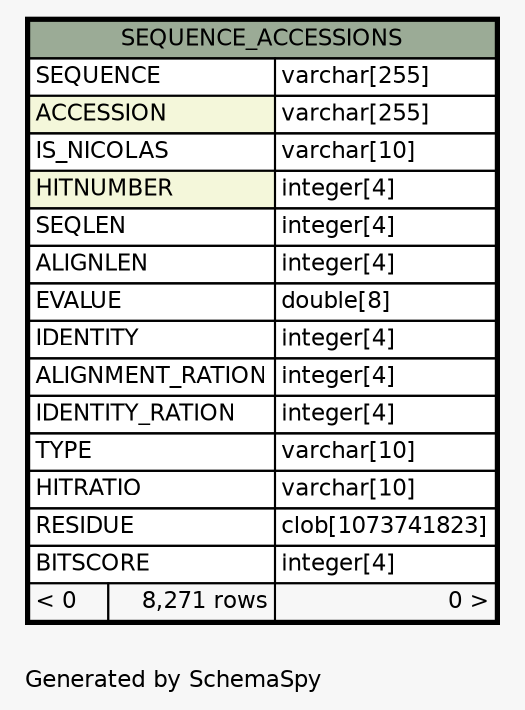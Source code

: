 // dot 2.38.0 on Windows 10 10.0
// SchemaSpy rev Unknown
digraph "oneDegreeRelationshipsDiagram" {
  graph [
    rankdir="RL"
    bgcolor="#f7f7f7"
    label="\nGenerated by SchemaSpy"
    labeljust="l"
    nodesep="0.18"
    ranksep="0.46"
    fontname="Helvetica"
    fontsize="11"
  ];
  node [
    fontname="Helvetica"
    fontsize="11"
    shape="plaintext"
  ];
  edge [
    arrowsize="0.8"
  ];
  "SEQUENCE_ACCESSIONS" [
    label=<
    <TABLE BORDER="2" CELLBORDER="1" CELLSPACING="0" BGCOLOR="#ffffff">
      <TR><TD COLSPAN="3" BGCOLOR="#9bab96" ALIGN="CENTER">SEQUENCE_ACCESSIONS</TD></TR>
      <TR><TD PORT="SEQUENCE" COLSPAN="2" ALIGN="LEFT">SEQUENCE</TD><TD PORT="SEQUENCE.type" ALIGN="LEFT">varchar[255]</TD></TR>
      <TR><TD PORT="ACCESSION" COLSPAN="2" BGCOLOR="#f4f7da" ALIGN="LEFT">ACCESSION</TD><TD PORT="ACCESSION.type" ALIGN="LEFT">varchar[255]</TD></TR>
      <TR><TD PORT="IS_NICOLAS" COLSPAN="2" ALIGN="LEFT">IS_NICOLAS</TD><TD PORT="IS_NICOLAS.type" ALIGN="LEFT">varchar[10]</TD></TR>
      <TR><TD PORT="HITNUMBER" COLSPAN="2" BGCOLOR="#f4f7da" ALIGN="LEFT">HITNUMBER</TD><TD PORT="HITNUMBER.type" ALIGN="LEFT">integer[4]</TD></TR>
      <TR><TD PORT="SEQLEN" COLSPAN="2" ALIGN="LEFT">SEQLEN</TD><TD PORT="SEQLEN.type" ALIGN="LEFT">integer[4]</TD></TR>
      <TR><TD PORT="ALIGNLEN" COLSPAN="2" ALIGN="LEFT">ALIGNLEN</TD><TD PORT="ALIGNLEN.type" ALIGN="LEFT">integer[4]</TD></TR>
      <TR><TD PORT="EVALUE" COLSPAN="2" ALIGN="LEFT">EVALUE</TD><TD PORT="EVALUE.type" ALIGN="LEFT">double[8]</TD></TR>
      <TR><TD PORT="IDENTITY" COLSPAN="2" ALIGN="LEFT">IDENTITY</TD><TD PORT="IDENTITY.type" ALIGN="LEFT">integer[4]</TD></TR>
      <TR><TD PORT="ALIGNMENT_RATION" COLSPAN="2" ALIGN="LEFT">ALIGNMENT_RATION</TD><TD PORT="ALIGNMENT_RATION.type" ALIGN="LEFT">integer[4]</TD></TR>
      <TR><TD PORT="IDENTITY_RATION" COLSPAN="2" ALIGN="LEFT">IDENTITY_RATION</TD><TD PORT="IDENTITY_RATION.type" ALIGN="LEFT">integer[4]</TD></TR>
      <TR><TD PORT="TYPE" COLSPAN="2" ALIGN="LEFT">TYPE</TD><TD PORT="TYPE.type" ALIGN="LEFT">varchar[10]</TD></TR>
      <TR><TD PORT="HITRATIO" COLSPAN="2" ALIGN="LEFT">HITRATIO</TD><TD PORT="HITRATIO.type" ALIGN="LEFT">varchar[10]</TD></TR>
      <TR><TD PORT="RESIDUE" COLSPAN="2" ALIGN="LEFT">RESIDUE</TD><TD PORT="RESIDUE.type" ALIGN="LEFT">clob[1073741823]</TD></TR>
      <TR><TD PORT="BITSCORE" COLSPAN="2" ALIGN="LEFT">BITSCORE</TD><TD PORT="BITSCORE.type" ALIGN="LEFT">integer[4]</TD></TR>
      <TR><TD ALIGN="LEFT" BGCOLOR="#f7f7f7">&lt; 0</TD><TD ALIGN="RIGHT" BGCOLOR="#f7f7f7">8,271 rows</TD><TD ALIGN="RIGHT" BGCOLOR="#f7f7f7">0 &gt;</TD></TR>
    </TABLE>>
    URL="SEQUENCE_ACCESSIONS.html"
    tooltip="SEQUENCE_ACCESSIONS"
  ];
}
